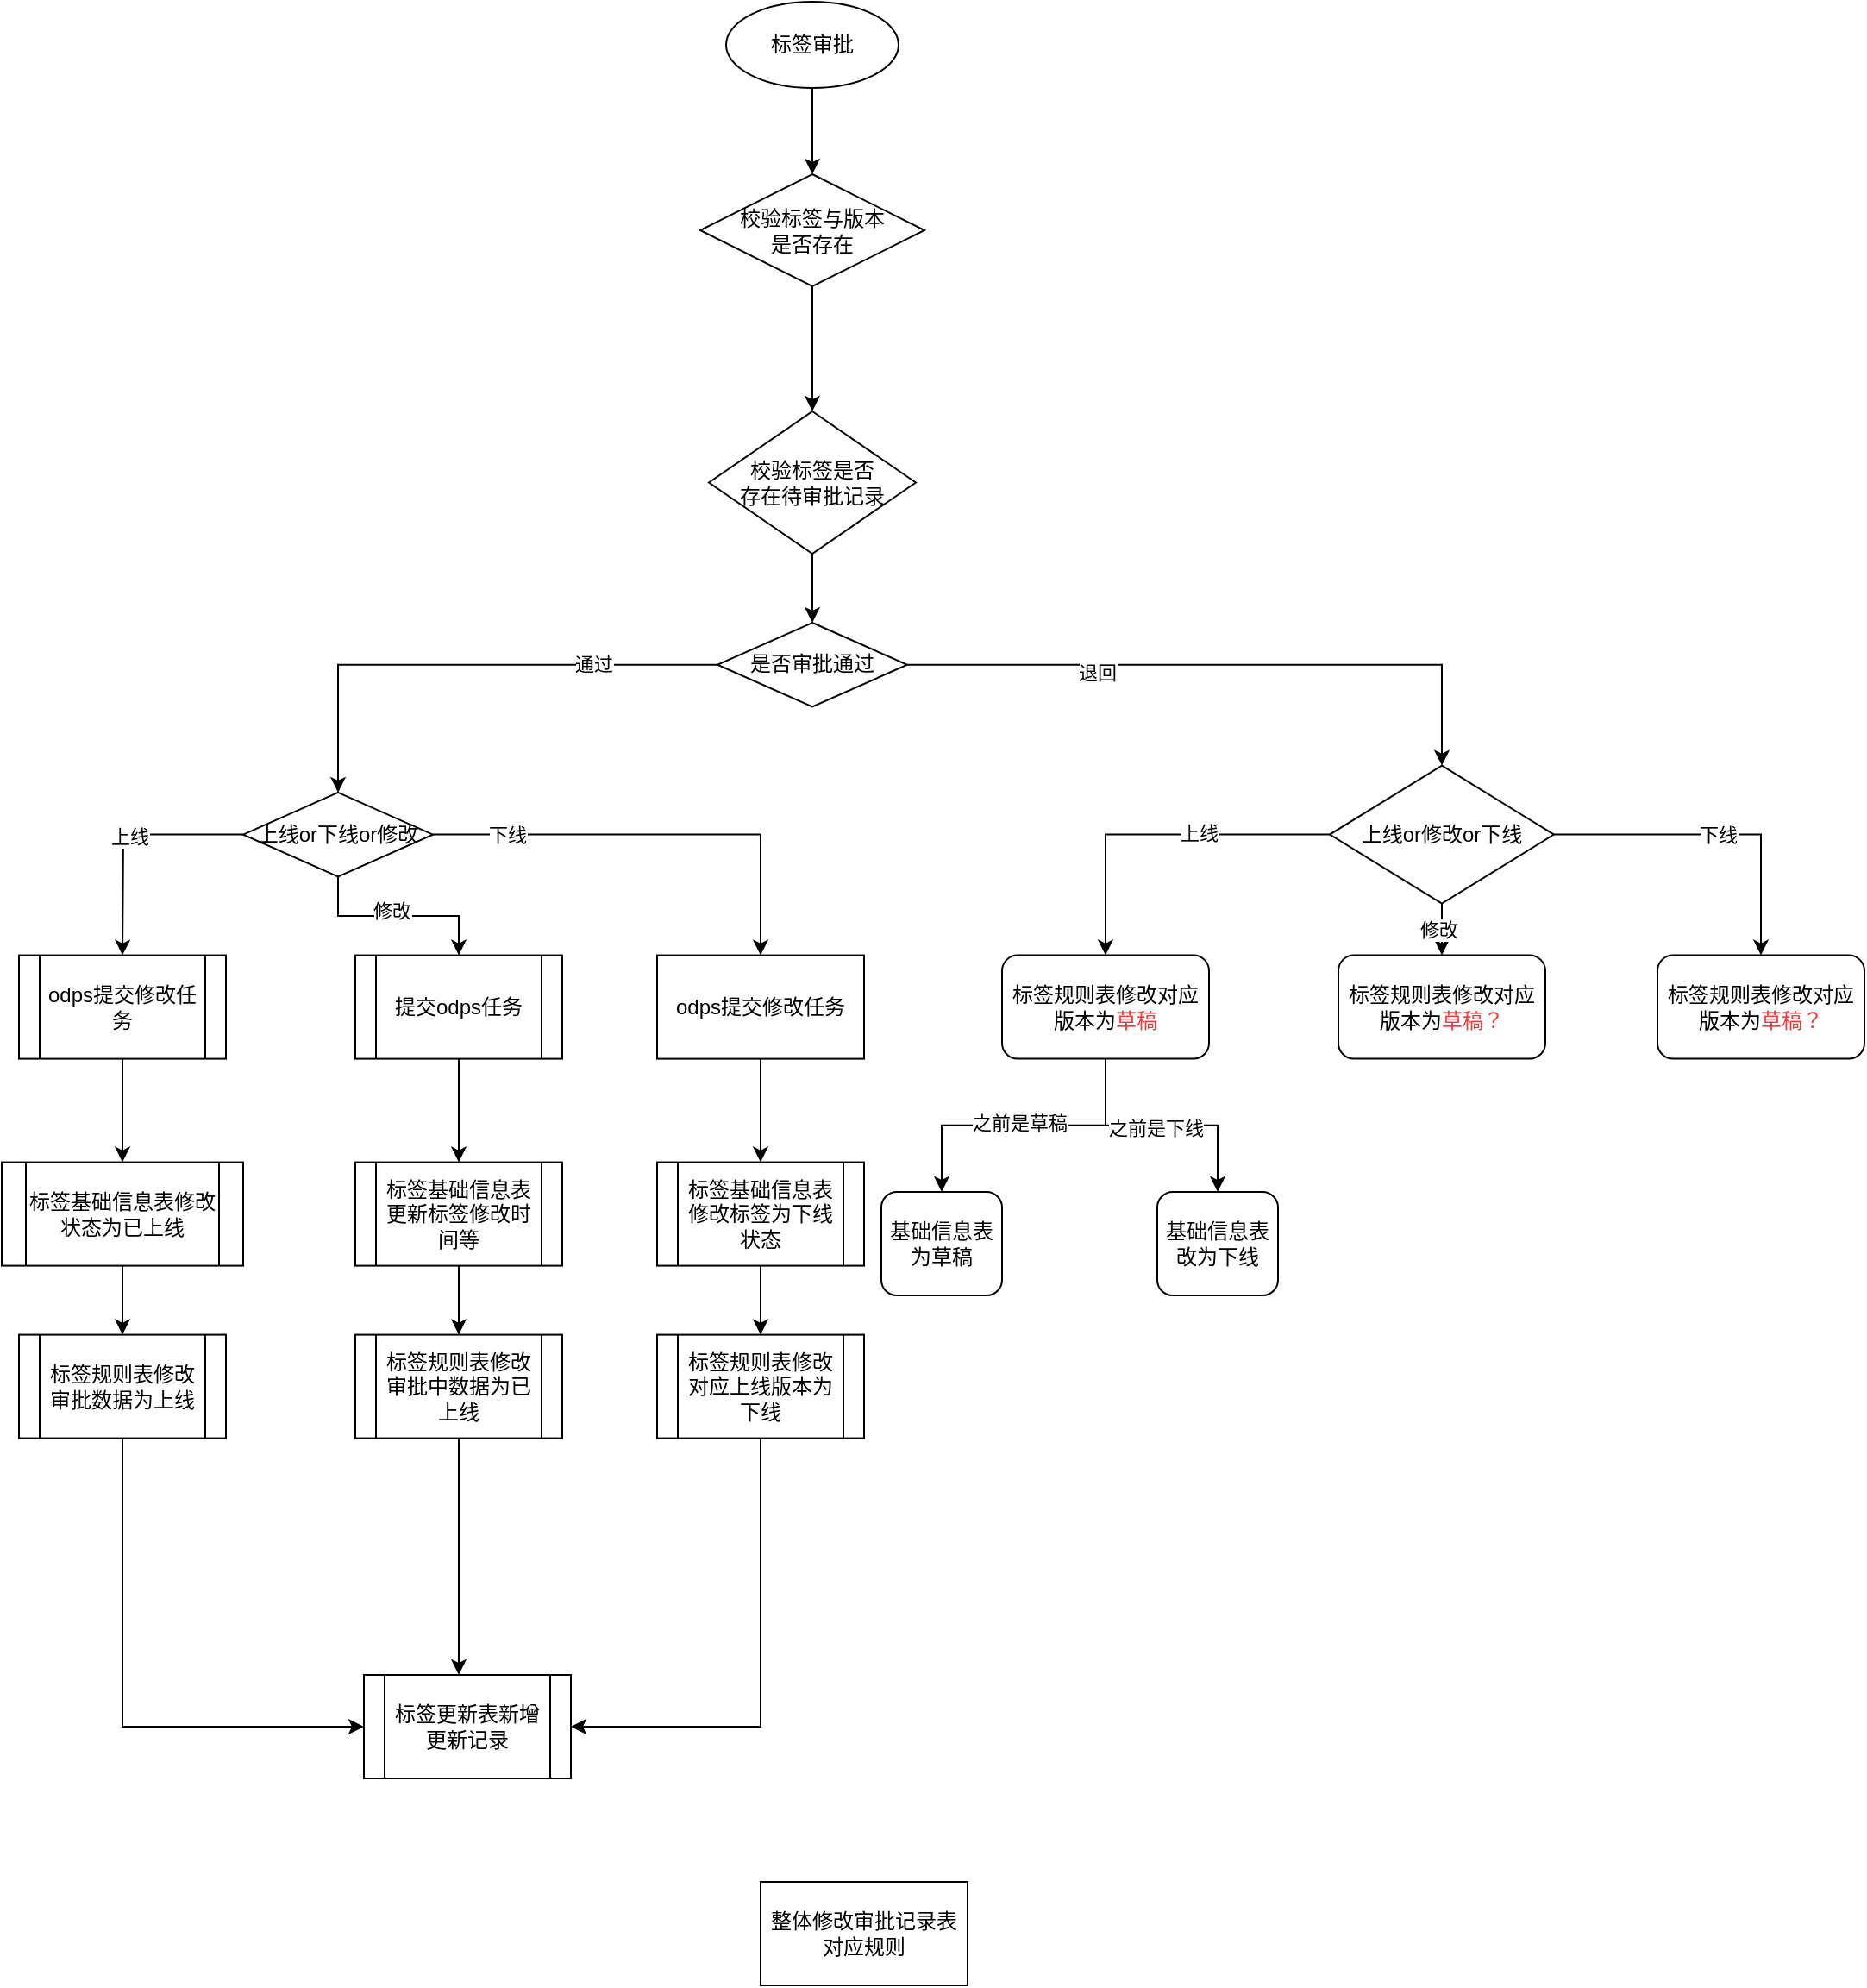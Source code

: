 <mxfile version="24.8.3">
  <diagram name="第 1 页" id="r06FoLyysgKDfk4ss8ph">
    <mxGraphModel dx="1853" dy="650" grid="1" gridSize="10" guides="1" tooltips="1" connect="1" arrows="1" fold="1" page="1" pageScale="1" pageWidth="827" pageHeight="1169" math="0" shadow="0">
      <root>
        <mxCell id="0" />
        <mxCell id="1" parent="0" />
        <mxCell id="fn0Ux1Jt2qbfrXhC0f1r-3" value="" style="edgeStyle=orthogonalEdgeStyle;rounded=0;orthogonalLoop=1;jettySize=auto;html=1;" parent="1" source="fn0Ux1Jt2qbfrXhC0f1r-1" target="fn0Ux1Jt2qbfrXhC0f1r-2" edge="1">
          <mxGeometry relative="1" as="geometry" />
        </mxCell>
        <mxCell id="fn0Ux1Jt2qbfrXhC0f1r-1" value="标签审批" style="ellipse;whiteSpace=wrap;html=1;" parent="1" vertex="1">
          <mxGeometry x="230" y="110" width="100" height="50" as="geometry" />
        </mxCell>
        <mxCell id="fn0Ux1Jt2qbfrXhC0f1r-5" value="" style="edgeStyle=orthogonalEdgeStyle;rounded=0;orthogonalLoop=1;jettySize=auto;html=1;" parent="1" source="fn0Ux1Jt2qbfrXhC0f1r-2" target="fn0Ux1Jt2qbfrXhC0f1r-4" edge="1">
          <mxGeometry relative="1" as="geometry" />
        </mxCell>
        <mxCell id="fn0Ux1Jt2qbfrXhC0f1r-2" value="校验标签与版本&lt;div&gt;是否存在&lt;/div&gt;" style="rhombus;whiteSpace=wrap;html=1;" parent="1" vertex="1">
          <mxGeometry x="215" y="210" width="130" height="65" as="geometry" />
        </mxCell>
        <mxCell id="fn0Ux1Jt2qbfrXhC0f1r-7" value="" style="edgeStyle=orthogonalEdgeStyle;rounded=0;orthogonalLoop=1;jettySize=auto;html=1;" parent="1" source="fn0Ux1Jt2qbfrXhC0f1r-4" target="fn0Ux1Jt2qbfrXhC0f1r-6" edge="1">
          <mxGeometry relative="1" as="geometry" />
        </mxCell>
        <mxCell id="fn0Ux1Jt2qbfrXhC0f1r-4" value="校验标签是否&lt;div&gt;存在待审批记录&lt;/div&gt;" style="rhombus;whiteSpace=wrap;html=1;" parent="1" vertex="1">
          <mxGeometry x="220" y="347.5" width="120" height="82.5" as="geometry" />
        </mxCell>
        <mxCell id="fn0Ux1Jt2qbfrXhC0f1r-9" value="" style="edgeStyle=orthogonalEdgeStyle;rounded=0;orthogonalLoop=1;jettySize=auto;html=1;" parent="1" source="fn0Ux1Jt2qbfrXhC0f1r-6" target="jptFg6-p0BdRSxH8RKtY-22" edge="1">
          <mxGeometry relative="1" as="geometry">
            <mxPoint x="450" y="560.01" as="targetPoint" />
          </mxGeometry>
        </mxCell>
        <mxCell id="fn0Ux1Jt2qbfrXhC0f1r-10" value="退回" style="edgeLabel;html=1;align=center;verticalAlign=middle;resizable=0;points=[];" parent="fn0Ux1Jt2qbfrXhC0f1r-9" vertex="1" connectable="0">
          <mxGeometry x="-0.402" y="-4" relative="1" as="geometry">
            <mxPoint as="offset" />
          </mxGeometry>
        </mxCell>
        <mxCell id="fn0Ux1Jt2qbfrXhC0f1r-12" value="" style="edgeStyle=orthogonalEdgeStyle;rounded=0;orthogonalLoop=1;jettySize=auto;html=1;" parent="1" source="fn0Ux1Jt2qbfrXhC0f1r-6" target="fn0Ux1Jt2qbfrXhC0f1r-11" edge="1">
          <mxGeometry relative="1" as="geometry">
            <mxPoint x="65" y="497" as="sourcePoint" />
          </mxGeometry>
        </mxCell>
        <mxCell id="fn0Ux1Jt2qbfrXhC0f1r-27" value="通过" style="edgeLabel;html=1;align=center;verticalAlign=middle;resizable=0;points=[];" parent="fn0Ux1Jt2qbfrXhC0f1r-12" vertex="1" connectable="0">
          <mxGeometry x="-0.512" y="-1" relative="1" as="geometry">
            <mxPoint as="offset" />
          </mxGeometry>
        </mxCell>
        <mxCell id="fn0Ux1Jt2qbfrXhC0f1r-6" value="是否审批通过" style="rhombus;whiteSpace=wrap;html=1;" parent="1" vertex="1">
          <mxGeometry x="225" y="470" width="110" height="48.75" as="geometry" />
        </mxCell>
        <mxCell id="fn0Ux1Jt2qbfrXhC0f1r-14" value="" style="edgeStyle=orthogonalEdgeStyle;rounded=0;orthogonalLoop=1;jettySize=auto;html=1;" parent="1" source="fn0Ux1Jt2qbfrXhC0f1r-11" edge="1">
          <mxGeometry relative="1" as="geometry">
            <mxPoint x="-120" y="662.8" as="targetPoint" />
          </mxGeometry>
        </mxCell>
        <mxCell id="fn0Ux1Jt2qbfrXhC0f1r-15" value="上线" style="edgeLabel;html=1;align=center;verticalAlign=middle;resizable=0;points=[];" parent="fn0Ux1Jt2qbfrXhC0f1r-14" vertex="1" connectable="0">
          <mxGeometry x="-0.056" y="1" relative="1" as="geometry">
            <mxPoint as="offset" />
          </mxGeometry>
        </mxCell>
        <mxCell id="fn0Ux1Jt2qbfrXhC0f1r-22" value="" style="edgeStyle=orthogonalEdgeStyle;rounded=0;orthogonalLoop=1;jettySize=auto;html=1;" parent="1" source="fn0Ux1Jt2qbfrXhC0f1r-11" target="fn0Ux1Jt2qbfrXhC0f1r-21" edge="1">
          <mxGeometry relative="1" as="geometry">
            <Array as="points">
              <mxPoint x="250" y="593" />
            </Array>
          </mxGeometry>
        </mxCell>
        <mxCell id="fn0Ux1Jt2qbfrXhC0f1r-23" value="下线" style="edgeLabel;html=1;align=center;verticalAlign=middle;resizable=0;points=[];" parent="fn0Ux1Jt2qbfrXhC0f1r-22" vertex="1" connectable="0">
          <mxGeometry x="-0.672" relative="1" as="geometry">
            <mxPoint as="offset" />
          </mxGeometry>
        </mxCell>
        <mxCell id="jptFg6-p0BdRSxH8RKtY-8" value="" style="edgeStyle=orthogonalEdgeStyle;rounded=0;orthogonalLoop=1;jettySize=auto;html=1;entryX=0.5;entryY=0;entryDx=0;entryDy=0;" parent="1" source="fn0Ux1Jt2qbfrXhC0f1r-11" target="jptFg6-p0BdRSxH8RKtY-9" edge="1">
          <mxGeometry relative="1" as="geometry">
            <mxPoint x="75" y="652.8" as="targetPoint" />
          </mxGeometry>
        </mxCell>
        <mxCell id="jptFg6-p0BdRSxH8RKtY-19" value="修改" style="edgeLabel;html=1;align=center;verticalAlign=middle;resizable=0;points=[];" parent="jptFg6-p0BdRSxH8RKtY-8" vertex="1" connectable="0">
          <mxGeometry x="-0.072" y="3" relative="1" as="geometry">
            <mxPoint as="offset" />
          </mxGeometry>
        </mxCell>
        <mxCell id="fn0Ux1Jt2qbfrXhC0f1r-11" value="上线or下线or修改" style="rhombus;whiteSpace=wrap;html=1;" parent="1" vertex="1">
          <mxGeometry x="-50" y="568.44" width="110" height="48.75" as="geometry" />
        </mxCell>
        <mxCell id="fn0Ux1Jt2qbfrXhC0f1r-18" value="" style="edgeStyle=orthogonalEdgeStyle;rounded=0;orthogonalLoop=1;jettySize=auto;html=1;" parent="1" source="fn0Ux1Jt2qbfrXhC0f1r-16" target="fn0Ux1Jt2qbfrXhC0f1r-17" edge="1">
          <mxGeometry relative="1" as="geometry" />
        </mxCell>
        <mxCell id="fn0Ux1Jt2qbfrXhC0f1r-16" value="odps提交修改任务" style="shape=process;whiteSpace=wrap;html=1;backgroundOutline=1;" parent="1" vertex="1">
          <mxGeometry x="-180" y="662.8" width="120" height="60" as="geometry" />
        </mxCell>
        <mxCell id="fn0Ux1Jt2qbfrXhC0f1r-32" value="" style="edgeStyle=orthogonalEdgeStyle;rounded=0;orthogonalLoop=1;jettySize=auto;html=1;" parent="1" source="fn0Ux1Jt2qbfrXhC0f1r-17" target="fn0Ux1Jt2qbfrXhC0f1r-31" edge="1">
          <mxGeometry relative="1" as="geometry" />
        </mxCell>
        <mxCell id="fn0Ux1Jt2qbfrXhC0f1r-17" value="标签基础信息表修改状态为已上线" style="shape=process;whiteSpace=wrap;html=1;backgroundOutline=1;" parent="1" vertex="1">
          <mxGeometry x="-190" y="782.8" width="140" height="60" as="geometry" />
        </mxCell>
        <mxCell id="fn0Ux1Jt2qbfrXhC0f1r-25" value="" style="edgeStyle=orthogonalEdgeStyle;rounded=0;orthogonalLoop=1;jettySize=auto;html=1;" parent="1" source="fn0Ux1Jt2qbfrXhC0f1r-21" target="fn0Ux1Jt2qbfrXhC0f1r-24" edge="1">
          <mxGeometry relative="1" as="geometry" />
        </mxCell>
        <mxCell id="fn0Ux1Jt2qbfrXhC0f1r-21" value="odps提交修改任务" style="whiteSpace=wrap;html=1;" parent="1" vertex="1">
          <mxGeometry x="190" y="662.805" width="120" height="60" as="geometry" />
        </mxCell>
        <mxCell id="fn0Ux1Jt2qbfrXhC0f1r-34" value="" style="edgeStyle=orthogonalEdgeStyle;rounded=0;orthogonalLoop=1;jettySize=auto;html=1;" parent="1" source="fn0Ux1Jt2qbfrXhC0f1r-24" target="fn0Ux1Jt2qbfrXhC0f1r-33" edge="1">
          <mxGeometry relative="1" as="geometry" />
        </mxCell>
        <mxCell id="fn0Ux1Jt2qbfrXhC0f1r-24" value="标签基础信息表修改标签为下线状态" style="shape=process;whiteSpace=wrap;html=1;backgroundOutline=1;" parent="1" vertex="1">
          <mxGeometry x="190" y="782.795" width="120" height="60" as="geometry" />
        </mxCell>
        <mxCell id="jptFg6-p0BdRSxH8RKtY-3" style="edgeStyle=orthogonalEdgeStyle;rounded=0;orthogonalLoop=1;jettySize=auto;html=1;entryX=0;entryY=0.5;entryDx=0;entryDy=0;" parent="1" source="fn0Ux1Jt2qbfrXhC0f1r-31" target="jptFg6-p0BdRSxH8RKtY-1" edge="1">
          <mxGeometry relative="1" as="geometry">
            <Array as="points">
              <mxPoint x="-120" y="1110" />
            </Array>
          </mxGeometry>
        </mxCell>
        <mxCell id="fn0Ux1Jt2qbfrXhC0f1r-31" value="标签规则表修改审批数据为上线" style="shape=process;whiteSpace=wrap;html=1;backgroundOutline=1;" parent="1" vertex="1">
          <mxGeometry x="-180" y="882.8" width="120" height="60" as="geometry" />
        </mxCell>
        <mxCell id="jptFg6-p0BdRSxH8RKtY-15" style="edgeStyle=orthogonalEdgeStyle;rounded=0;orthogonalLoop=1;jettySize=auto;html=1;" parent="1" source="fn0Ux1Jt2qbfrXhC0f1r-33" target="jptFg6-p0BdRSxH8RKtY-1" edge="1">
          <mxGeometry relative="1" as="geometry">
            <Array as="points">
              <mxPoint x="250" y="1110" />
            </Array>
          </mxGeometry>
        </mxCell>
        <mxCell id="fn0Ux1Jt2qbfrXhC0f1r-33" value="标签规则表修改对应上线版本为下线" style="shape=process;whiteSpace=wrap;html=1;backgroundOutline=1;" parent="1" vertex="1">
          <mxGeometry x="190" y="882.805" width="120" height="60" as="geometry" />
        </mxCell>
        <mxCell id="jptFg6-p0BdRSxH8RKtY-1" value="标签更新表新增更新记录" style="shape=process;whiteSpace=wrap;html=1;backgroundOutline=1;" parent="1" vertex="1">
          <mxGeometry x="20" y="1080" width="120" height="60" as="geometry" />
        </mxCell>
        <mxCell id="jptFg6-p0BdRSxH8RKtY-14" value="" style="edgeStyle=orthogonalEdgeStyle;rounded=0;orthogonalLoop=1;jettySize=auto;html=1;" parent="1" source="jptFg6-p0BdRSxH8RKtY-9" target="jptFg6-p0BdRSxH8RKtY-13" edge="1">
          <mxGeometry relative="1" as="geometry" />
        </mxCell>
        <mxCell id="jptFg6-p0BdRSxH8RKtY-9" value="提交odps任务" style="shape=process;whiteSpace=wrap;html=1;backgroundOutline=1;" parent="1" vertex="1">
          <mxGeometry x="15" y="662.8" width="120" height="60" as="geometry" />
        </mxCell>
        <mxCell id="jptFg6-p0BdRSxH8RKtY-17" value="" style="edgeStyle=orthogonalEdgeStyle;rounded=0;orthogonalLoop=1;jettySize=auto;html=1;" parent="1" source="jptFg6-p0BdRSxH8RKtY-13" target="jptFg6-p0BdRSxH8RKtY-16" edge="1">
          <mxGeometry relative="1" as="geometry" />
        </mxCell>
        <mxCell id="jptFg6-p0BdRSxH8RKtY-13" value="标签基础信息表更新标签修改时间等" style="shape=process;whiteSpace=wrap;html=1;backgroundOutline=1;" parent="1" vertex="1">
          <mxGeometry x="15" y="782.8" width="120" height="60" as="geometry" />
        </mxCell>
        <mxCell id="jptFg6-p0BdRSxH8RKtY-21" value="" style="edgeStyle=orthogonalEdgeStyle;rounded=0;orthogonalLoop=1;jettySize=auto;html=1;" parent="1" source="jptFg6-p0BdRSxH8RKtY-16" target="jptFg6-p0BdRSxH8RKtY-1" edge="1">
          <mxGeometry relative="1" as="geometry">
            <Array as="points">
              <mxPoint x="75" y="1070" />
              <mxPoint x="75" y="1070" />
            </Array>
          </mxGeometry>
        </mxCell>
        <mxCell id="jptFg6-p0BdRSxH8RKtY-16" value="标签规则表修改审批中数据为已上线" style="shape=process;whiteSpace=wrap;html=1;backgroundOutline=1;" parent="1" vertex="1">
          <mxGeometry x="15" y="882.8" width="120" height="60" as="geometry" />
        </mxCell>
        <mxCell id="jptFg6-p0BdRSxH8RKtY-24" value="" style="edgeStyle=orthogonalEdgeStyle;rounded=0;orthogonalLoop=1;jettySize=auto;html=1;" parent="1" source="jptFg6-p0BdRSxH8RKtY-22" target="jptFg6-p0BdRSxH8RKtY-23" edge="1">
          <mxGeometry relative="1" as="geometry" />
        </mxCell>
        <mxCell id="jptFg6-p0BdRSxH8RKtY-25" value="上线" style="edgeLabel;html=1;align=center;verticalAlign=middle;resizable=0;points=[];" parent="jptFg6-p0BdRSxH8RKtY-24" vertex="1" connectable="0">
          <mxGeometry x="-0.24" y="-1" relative="1" as="geometry">
            <mxPoint as="offset" />
          </mxGeometry>
        </mxCell>
        <mxCell id="jptFg6-p0BdRSxH8RKtY-27" value="" style="edgeStyle=orthogonalEdgeStyle;rounded=0;orthogonalLoop=1;jettySize=auto;html=1;" parent="1" source="jptFg6-p0BdRSxH8RKtY-22" target="jptFg6-p0BdRSxH8RKtY-26" edge="1">
          <mxGeometry relative="1" as="geometry" />
        </mxCell>
        <mxCell id="jptFg6-p0BdRSxH8RKtY-28" value="修改" style="edgeLabel;html=1;align=center;verticalAlign=middle;resizable=0;points=[];" parent="jptFg6-p0BdRSxH8RKtY-27" vertex="1" connectable="0">
          <mxGeometry x="0.004" y="2" relative="1" as="geometry">
            <mxPoint as="offset" />
          </mxGeometry>
        </mxCell>
        <mxCell id="jptFg6-p0BdRSxH8RKtY-35" value="下线" style="edgeStyle=orthogonalEdgeStyle;rounded=0;orthogonalLoop=1;jettySize=auto;html=1;" parent="1" source="jptFg6-p0BdRSxH8RKtY-22" target="jptFg6-p0BdRSxH8RKtY-34" edge="1">
          <mxGeometry relative="1" as="geometry" />
        </mxCell>
        <mxCell id="jptFg6-p0BdRSxH8RKtY-22" value="上线or修改or下线" style="rhombus;whiteSpace=wrap;html=1;" parent="1" vertex="1">
          <mxGeometry x="580" y="552.81" width="130" height="80" as="geometry" />
        </mxCell>
        <mxCell id="8P1_6oIPHLhSTvokI3tl-2" value="" style="edgeStyle=orthogonalEdgeStyle;rounded=0;orthogonalLoop=1;jettySize=auto;html=1;" edge="1" parent="1" source="jptFg6-p0BdRSxH8RKtY-23" target="8P1_6oIPHLhSTvokI3tl-1">
          <mxGeometry relative="1" as="geometry" />
        </mxCell>
        <mxCell id="8P1_6oIPHLhSTvokI3tl-3" value="之前是草稿" style="edgeLabel;html=1;align=center;verticalAlign=middle;resizable=0;points=[];" vertex="1" connectable="0" parent="8P1_6oIPHLhSTvokI3tl-2">
          <mxGeometry x="0.029" y="-2" relative="1" as="geometry">
            <mxPoint as="offset" />
          </mxGeometry>
        </mxCell>
        <mxCell id="jptFg6-p0BdRSxH8RKtY-23" value="标签规则表修改对应版本为&lt;font color=&quot;#ff3333&quot;&gt;草稿&lt;/font&gt;" style="rounded=1;whiteSpace=wrap;html=1;" parent="1" vertex="1">
          <mxGeometry x="390" y="662.8" width="120" height="60" as="geometry" />
        </mxCell>
        <mxCell id="jptFg6-p0BdRSxH8RKtY-26" value="标签规则表修改对应版本为&lt;font color=&quot;#ff3333&quot;&gt;草稿？&lt;/font&gt;" style="rounded=1;whiteSpace=wrap;html=1;" parent="1" vertex="1">
          <mxGeometry x="585" y="662.8" width="120" height="60" as="geometry" />
        </mxCell>
        <mxCell id="jptFg6-p0BdRSxH8RKtY-34" value="标签规则表修改对应版本为&lt;font color=&quot;#ff3333&quot;&gt;草稿？&lt;/font&gt;" style="rounded=1;whiteSpace=wrap;html=1;" parent="1" vertex="1">
          <mxGeometry x="770" y="662.8" width="120" height="60" as="geometry" />
        </mxCell>
        <mxCell id="8P1_6oIPHLhSTvokI3tl-1" value="基础信息表为草稿" style="whiteSpace=wrap;html=1;rounded=1;" vertex="1" parent="1">
          <mxGeometry x="320" y="800" width="70" height="60" as="geometry" />
        </mxCell>
        <mxCell id="8P1_6oIPHLhSTvokI3tl-5" value="基础信息表改为下线" style="rounded=1;whiteSpace=wrap;html=1;" vertex="1" parent="1">
          <mxGeometry x="480" y="800" width="70" height="60" as="geometry" />
        </mxCell>
        <mxCell id="8P1_6oIPHLhSTvokI3tl-6" style="edgeStyle=orthogonalEdgeStyle;rounded=0;orthogonalLoop=1;jettySize=auto;html=1;" edge="1" parent="1" source="jptFg6-p0BdRSxH8RKtY-23" target="8P1_6oIPHLhSTvokI3tl-5">
          <mxGeometry relative="1" as="geometry" />
        </mxCell>
        <mxCell id="8P1_6oIPHLhSTvokI3tl-7" value="之前是下线" style="edgeLabel;html=1;align=center;verticalAlign=middle;resizable=0;points=[];" vertex="1" connectable="0" parent="8P1_6oIPHLhSTvokI3tl-6">
          <mxGeometry x="-0.053" y="-1" relative="1" as="geometry">
            <mxPoint as="offset" />
          </mxGeometry>
        </mxCell>
        <mxCell id="8P1_6oIPHLhSTvokI3tl-13" value="整体修改审批记录表对应规则" style="rounded=0;whiteSpace=wrap;html=1;" vertex="1" parent="1">
          <mxGeometry x="250" y="1200" width="120" height="60" as="geometry" />
        </mxCell>
      </root>
    </mxGraphModel>
  </diagram>
</mxfile>
